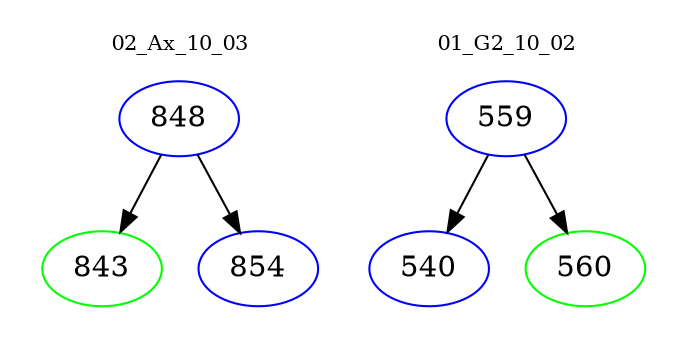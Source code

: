 digraph{
subgraph cluster_0 {
color = white
label = "02_Ax_10_03";
fontsize=10;
T0_848 [label="848", color="blue"]
T0_848 -> T0_843 [color="black"]
T0_843 [label="843", color="green"]
T0_848 -> T0_854 [color="black"]
T0_854 [label="854", color="blue"]
}
subgraph cluster_1 {
color = white
label = "01_G2_10_02";
fontsize=10;
T1_559 [label="559", color="blue"]
T1_559 -> T1_540 [color="black"]
T1_540 [label="540", color="blue"]
T1_559 -> T1_560 [color="black"]
T1_560 [label="560", color="green"]
}
}
